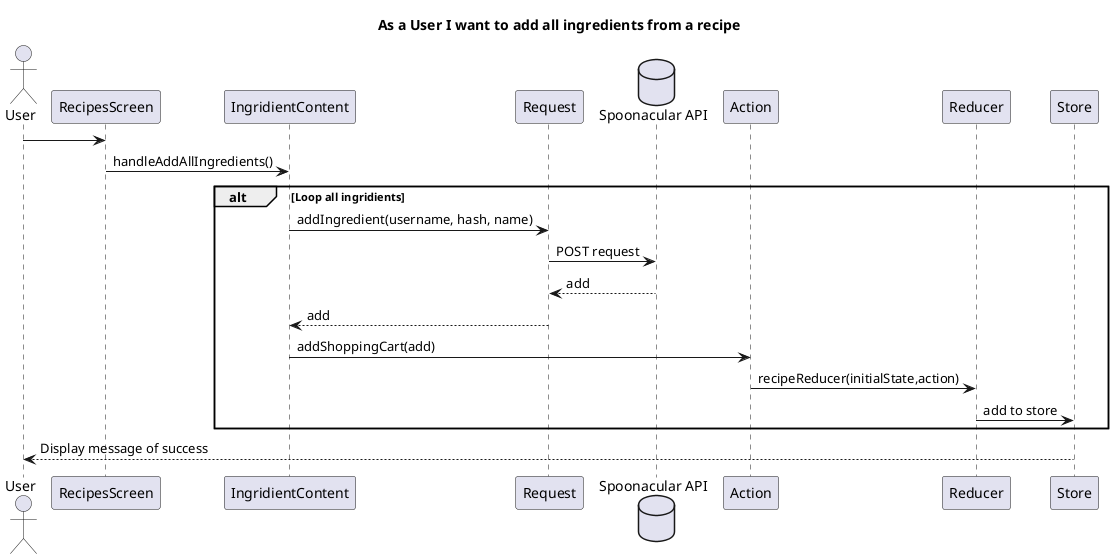 @startuml
title As a User I want to add all ingredients from a recipe
actor User as User
participant "RecipesScreen" as Screen
participant "IngridientContent" as IC
participant "Request" as Request
database "Spoonacular API" as Server
participant "Action" as AR
participant "Reducer" as RD
participant "Store" as Store

User->Screen:
Screen->IC:handleAddAllIngredients()
alt Loop all ingridients
IC->Request:addIngredient(username, hash, name)
Request->Server:POST request
Server-->Request:add
Request-->IC:add
IC->AR:addShoppingCart(add)
AR->RD:recipeReducer(initialState,action)
RD->Store:add to store
end alt
Store-->User:Display message of success

@enduml
